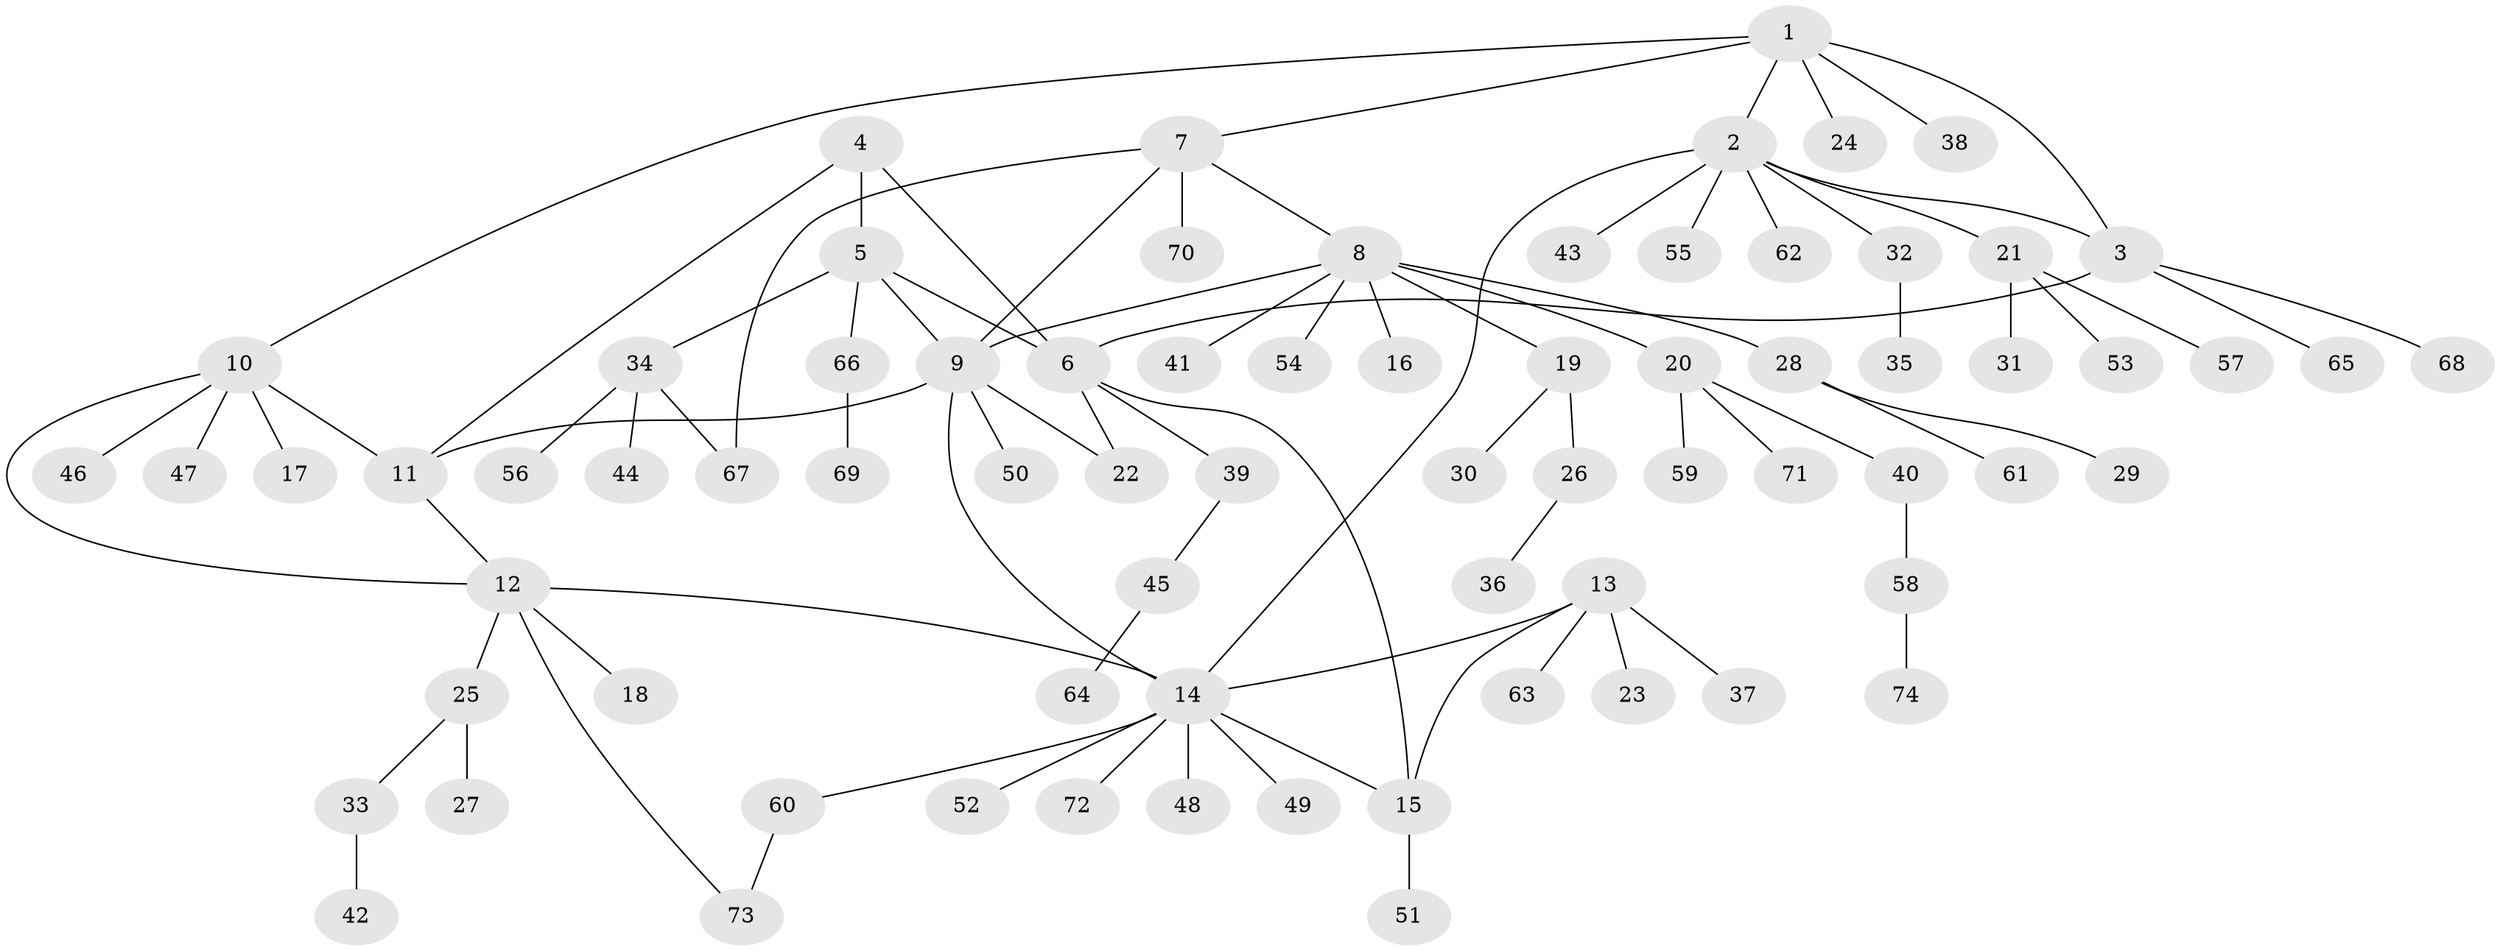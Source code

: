 // coarse degree distribution, {5: 0.018867924528301886, 7: 0.03773584905660377, 4: 0.07547169811320754, 6: 0.03773584905660377, 9: 0.018867924528301886, 10: 0.018867924528301886, 3: 0.09433962264150944, 1: 0.5471698113207547, 2: 0.1509433962264151}
// Generated by graph-tools (version 1.1) at 2025/42/03/06/25 10:42:14]
// undirected, 74 vertices, 87 edges
graph export_dot {
graph [start="1"]
  node [color=gray90,style=filled];
  1;
  2;
  3;
  4;
  5;
  6;
  7;
  8;
  9;
  10;
  11;
  12;
  13;
  14;
  15;
  16;
  17;
  18;
  19;
  20;
  21;
  22;
  23;
  24;
  25;
  26;
  27;
  28;
  29;
  30;
  31;
  32;
  33;
  34;
  35;
  36;
  37;
  38;
  39;
  40;
  41;
  42;
  43;
  44;
  45;
  46;
  47;
  48;
  49;
  50;
  51;
  52;
  53;
  54;
  55;
  56;
  57;
  58;
  59;
  60;
  61;
  62;
  63;
  64;
  65;
  66;
  67;
  68;
  69;
  70;
  71;
  72;
  73;
  74;
  1 -- 2;
  1 -- 3;
  1 -- 7;
  1 -- 10;
  1 -- 24;
  1 -- 38;
  2 -- 3;
  2 -- 14;
  2 -- 21;
  2 -- 32;
  2 -- 43;
  2 -- 55;
  2 -- 62;
  3 -- 6;
  3 -- 65;
  3 -- 68;
  4 -- 5;
  4 -- 6;
  4 -- 11;
  5 -- 6;
  5 -- 9;
  5 -- 34;
  5 -- 66;
  6 -- 15;
  6 -- 22;
  6 -- 39;
  7 -- 8;
  7 -- 9;
  7 -- 67;
  7 -- 70;
  8 -- 9;
  8 -- 16;
  8 -- 19;
  8 -- 20;
  8 -- 28;
  8 -- 41;
  8 -- 54;
  9 -- 11;
  9 -- 14;
  9 -- 22;
  9 -- 50;
  10 -- 11;
  10 -- 12;
  10 -- 17;
  10 -- 46;
  10 -- 47;
  11 -- 12;
  12 -- 14;
  12 -- 18;
  12 -- 25;
  12 -- 73;
  13 -- 14;
  13 -- 15;
  13 -- 23;
  13 -- 37;
  13 -- 63;
  14 -- 15;
  14 -- 48;
  14 -- 49;
  14 -- 52;
  14 -- 60;
  14 -- 72;
  15 -- 51;
  19 -- 26;
  19 -- 30;
  20 -- 40;
  20 -- 59;
  20 -- 71;
  21 -- 31;
  21 -- 53;
  21 -- 57;
  25 -- 27;
  25 -- 33;
  26 -- 36;
  28 -- 29;
  28 -- 61;
  32 -- 35;
  33 -- 42;
  34 -- 44;
  34 -- 56;
  34 -- 67;
  39 -- 45;
  40 -- 58;
  45 -- 64;
  58 -- 74;
  60 -- 73;
  66 -- 69;
}
